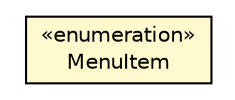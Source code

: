 #!/usr/local/bin/dot
#
# Class diagram 
# Generated by UMLGraph version R5_6-24-gf6e263 (http://www.umlgraph.org/)
#

digraph G {
	edge [fontname="Helvetica",fontsize=10,labelfontname="Helvetica",labelfontsize=10];
	node [fontname="Helvetica",fontsize=10,shape=plaintext];
	nodesep=0.25;
	ranksep=0.5;
	rankdir=LR;
	// com.gwtplatform.carstore.client.application.widget.header.MenuItem
	c245985 [label=<<table title="com.gwtplatform.carstore.client.application.widget.header.MenuItem" border="0" cellborder="1" cellspacing="0" cellpadding="2" port="p" bgcolor="lemonChiffon" href="./MenuItem.html">
		<tr><td><table border="0" cellspacing="0" cellpadding="1">
<tr><td align="center" balign="center"> &#171;enumeration&#187; </td></tr>
<tr><td align="center" balign="center"> MenuItem </td></tr>
		</table></td></tr>
		</table>>, URL="./MenuItem.html", fontname="Helvetica", fontcolor="black", fontsize=10.0];
}

